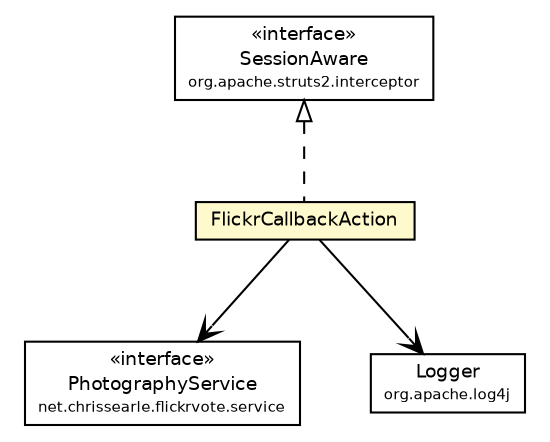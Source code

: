 #!/usr/local/bin/dot
#
# Class diagram 
# Generated by UmlGraph version 4.6 (http://www.spinellis.gr/sw/umlgraph)
#

digraph G {
	edge [fontname="Helvetica",fontsize=10,labelfontname="Helvetica",labelfontsize=10];
	node [fontname="Helvetica",fontsize=10,shape=plaintext];
	// net.chrissearle.flickrvote.service.PhotographyService
	c9709 [label=<<table border="0" cellborder="1" cellspacing="0" cellpadding="2" port="p" href="../service/PhotographyService.html">
		<tr><td><table border="0" cellspacing="0" cellpadding="1">
			<tr><td> &laquo;interface&raquo; </td></tr>
			<tr><td> PhotographyService </td></tr>
			<tr><td><font point-size="7.0"> net.chrissearle.flickrvote.service </font></td></tr>
		</table></td></tr>
		</table>>, fontname="Helvetica", fontcolor="black", fontsize=9.0];
	// net.chrissearle.flickrvote.web.FlickrCallbackAction
	c9752 [label=<<table border="0" cellborder="1" cellspacing="0" cellpadding="2" port="p" bgcolor="lemonChiffon" href="./FlickrCallbackAction.html">
		<tr><td><table border="0" cellspacing="0" cellpadding="1">
			<tr><td> FlickrCallbackAction </td></tr>
		</table></td></tr>
		</table>>, fontname="Helvetica", fontcolor="black", fontsize=9.0];
	//net.chrissearle.flickrvote.web.FlickrCallbackAction implements org.apache.struts2.interceptor.SessionAware
	c9778:p -> c9752:p [dir=back,arrowtail=empty,style=dashed];
	// net.chrissearle.flickrvote.web.FlickrCallbackAction NAVASSOC org.apache.log4j.Logger
	c9752:p -> c9779:p [taillabel="", label="", headlabel="", fontname="Helvetica", fontcolor="black", fontsize=10.0, color="black", arrowhead=open];
	// net.chrissearle.flickrvote.web.FlickrCallbackAction NAVASSOC net.chrissearle.flickrvote.service.PhotographyService
	c9752:p -> c9709:p [taillabel="", label="", headlabel="", fontname="Helvetica", fontcolor="black", fontsize=10.0, color="black", arrowhead=open];
	// org.apache.struts2.interceptor.SessionAware
	c9778 [label=<<table border="0" cellborder="1" cellspacing="0" cellpadding="2" port="p">
		<tr><td><table border="0" cellspacing="0" cellpadding="1">
			<tr><td> &laquo;interface&raquo; </td></tr>
			<tr><td> SessionAware </td></tr>
			<tr><td><font point-size="7.0"> org.apache.struts2.interceptor </font></td></tr>
		</table></td></tr>
		</table>>, fontname="Helvetica", fontcolor="black", fontsize=9.0];
	// org.apache.log4j.Logger
	c9779 [label=<<table border="0" cellborder="1" cellspacing="0" cellpadding="2" port="p">
		<tr><td><table border="0" cellspacing="0" cellpadding="1">
			<tr><td> Logger </td></tr>
			<tr><td><font point-size="7.0"> org.apache.log4j </font></td></tr>
		</table></td></tr>
		</table>>, fontname="Helvetica", fontcolor="black", fontsize=9.0];
}

